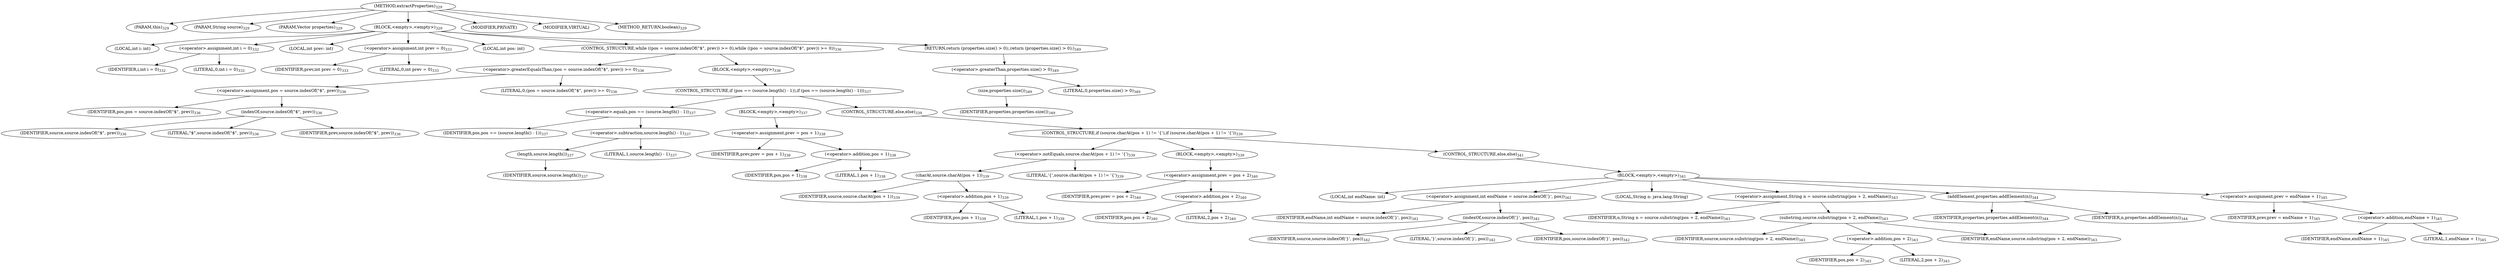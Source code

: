 digraph "extractProperties" {  
"901" [label = <(METHOD,extractProperties)<SUB>329</SUB>> ]
"902" [label = <(PARAM,this)<SUB>329</SUB>> ]
"903" [label = <(PARAM,String source)<SUB>329</SUB>> ]
"904" [label = <(PARAM,Vector properties)<SUB>329</SUB>> ]
"905" [label = <(BLOCK,&lt;empty&gt;,&lt;empty&gt;)<SUB>329</SUB>> ]
"906" [label = <(LOCAL,int i: int)> ]
"907" [label = <(&lt;operator&gt;.assignment,int i = 0)<SUB>332</SUB>> ]
"908" [label = <(IDENTIFIER,i,int i = 0)<SUB>332</SUB>> ]
"909" [label = <(LITERAL,0,int i = 0)<SUB>332</SUB>> ]
"910" [label = <(LOCAL,int prev: int)> ]
"911" [label = <(&lt;operator&gt;.assignment,int prev = 0)<SUB>333</SUB>> ]
"912" [label = <(IDENTIFIER,prev,int prev = 0)<SUB>333</SUB>> ]
"913" [label = <(LITERAL,0,int prev = 0)<SUB>333</SUB>> ]
"914" [label = <(LOCAL,int pos: int)> ]
"915" [label = <(CONTROL_STRUCTURE,while ((pos = source.indexOf(&quot;$&quot;, prev)) &gt;= 0),while ((pos = source.indexOf(&quot;$&quot;, prev)) &gt;= 0))<SUB>336</SUB>> ]
"916" [label = <(&lt;operator&gt;.greaterEqualsThan,(pos = source.indexOf(&quot;$&quot;, prev)) &gt;= 0)<SUB>336</SUB>> ]
"917" [label = <(&lt;operator&gt;.assignment,pos = source.indexOf(&quot;$&quot;, prev))<SUB>336</SUB>> ]
"918" [label = <(IDENTIFIER,pos,pos = source.indexOf(&quot;$&quot;, prev))<SUB>336</SUB>> ]
"919" [label = <(indexOf,source.indexOf(&quot;$&quot;, prev))<SUB>336</SUB>> ]
"920" [label = <(IDENTIFIER,source,source.indexOf(&quot;$&quot;, prev))<SUB>336</SUB>> ]
"921" [label = <(LITERAL,&quot;$&quot;,source.indexOf(&quot;$&quot;, prev))<SUB>336</SUB>> ]
"922" [label = <(IDENTIFIER,prev,source.indexOf(&quot;$&quot;, prev))<SUB>336</SUB>> ]
"923" [label = <(LITERAL,0,(pos = source.indexOf(&quot;$&quot;, prev)) &gt;= 0)<SUB>336</SUB>> ]
"924" [label = <(BLOCK,&lt;empty&gt;,&lt;empty&gt;)<SUB>336</SUB>> ]
"925" [label = <(CONTROL_STRUCTURE,if (pos == (source.length() - 1)),if (pos == (source.length() - 1)))<SUB>337</SUB>> ]
"926" [label = <(&lt;operator&gt;.equals,pos == (source.length() - 1))<SUB>337</SUB>> ]
"927" [label = <(IDENTIFIER,pos,pos == (source.length() - 1))<SUB>337</SUB>> ]
"928" [label = <(&lt;operator&gt;.subtraction,source.length() - 1)<SUB>337</SUB>> ]
"929" [label = <(length,source.length())<SUB>337</SUB>> ]
"930" [label = <(IDENTIFIER,source,source.length())<SUB>337</SUB>> ]
"931" [label = <(LITERAL,1,source.length() - 1)<SUB>337</SUB>> ]
"932" [label = <(BLOCK,&lt;empty&gt;,&lt;empty&gt;)<SUB>337</SUB>> ]
"933" [label = <(&lt;operator&gt;.assignment,prev = pos + 1)<SUB>338</SUB>> ]
"934" [label = <(IDENTIFIER,prev,prev = pos + 1)<SUB>338</SUB>> ]
"935" [label = <(&lt;operator&gt;.addition,pos + 1)<SUB>338</SUB>> ]
"936" [label = <(IDENTIFIER,pos,pos + 1)<SUB>338</SUB>> ]
"937" [label = <(LITERAL,1,pos + 1)<SUB>338</SUB>> ]
"938" [label = <(CONTROL_STRUCTURE,else,else)<SUB>339</SUB>> ]
"939" [label = <(CONTROL_STRUCTURE,if (source.charAt(pos + 1) != '{'),if (source.charAt(pos + 1) != '{'))<SUB>339</SUB>> ]
"940" [label = <(&lt;operator&gt;.notEquals,source.charAt(pos + 1) != '{')<SUB>339</SUB>> ]
"941" [label = <(charAt,source.charAt(pos + 1))<SUB>339</SUB>> ]
"942" [label = <(IDENTIFIER,source,source.charAt(pos + 1))<SUB>339</SUB>> ]
"943" [label = <(&lt;operator&gt;.addition,pos + 1)<SUB>339</SUB>> ]
"944" [label = <(IDENTIFIER,pos,pos + 1)<SUB>339</SUB>> ]
"945" [label = <(LITERAL,1,pos + 1)<SUB>339</SUB>> ]
"946" [label = <(LITERAL,'{',source.charAt(pos + 1) != '{')<SUB>339</SUB>> ]
"947" [label = <(BLOCK,&lt;empty&gt;,&lt;empty&gt;)<SUB>339</SUB>> ]
"948" [label = <(&lt;operator&gt;.assignment,prev = pos + 2)<SUB>340</SUB>> ]
"949" [label = <(IDENTIFIER,prev,prev = pos + 2)<SUB>340</SUB>> ]
"950" [label = <(&lt;operator&gt;.addition,pos + 2)<SUB>340</SUB>> ]
"951" [label = <(IDENTIFIER,pos,pos + 2)<SUB>340</SUB>> ]
"952" [label = <(LITERAL,2,pos + 2)<SUB>340</SUB>> ]
"953" [label = <(CONTROL_STRUCTURE,else,else)<SUB>341</SUB>> ]
"954" [label = <(BLOCK,&lt;empty&gt;,&lt;empty&gt;)<SUB>341</SUB>> ]
"955" [label = <(LOCAL,int endName: int)> ]
"956" [label = <(&lt;operator&gt;.assignment,int endName = source.indexOf('}', pos))<SUB>342</SUB>> ]
"957" [label = <(IDENTIFIER,endName,int endName = source.indexOf('}', pos))<SUB>342</SUB>> ]
"958" [label = <(indexOf,source.indexOf('}', pos))<SUB>342</SUB>> ]
"959" [label = <(IDENTIFIER,source,source.indexOf('}', pos))<SUB>342</SUB>> ]
"960" [label = <(LITERAL,'}',source.indexOf('}', pos))<SUB>342</SUB>> ]
"961" [label = <(IDENTIFIER,pos,source.indexOf('}', pos))<SUB>342</SUB>> ]
"962" [label = <(LOCAL,String n: java.lang.String)> ]
"963" [label = <(&lt;operator&gt;.assignment,String n = source.substring(pos + 2, endName))<SUB>343</SUB>> ]
"964" [label = <(IDENTIFIER,n,String n = source.substring(pos + 2, endName))<SUB>343</SUB>> ]
"965" [label = <(substring,source.substring(pos + 2, endName))<SUB>343</SUB>> ]
"966" [label = <(IDENTIFIER,source,source.substring(pos + 2, endName))<SUB>343</SUB>> ]
"967" [label = <(&lt;operator&gt;.addition,pos + 2)<SUB>343</SUB>> ]
"968" [label = <(IDENTIFIER,pos,pos + 2)<SUB>343</SUB>> ]
"969" [label = <(LITERAL,2,pos + 2)<SUB>343</SUB>> ]
"970" [label = <(IDENTIFIER,endName,source.substring(pos + 2, endName))<SUB>343</SUB>> ]
"971" [label = <(addElement,properties.addElement(n))<SUB>344</SUB>> ]
"972" [label = <(IDENTIFIER,properties,properties.addElement(n))<SUB>344</SUB>> ]
"973" [label = <(IDENTIFIER,n,properties.addElement(n))<SUB>344</SUB>> ]
"974" [label = <(&lt;operator&gt;.assignment,prev = endName + 1)<SUB>345</SUB>> ]
"975" [label = <(IDENTIFIER,prev,prev = endName + 1)<SUB>345</SUB>> ]
"976" [label = <(&lt;operator&gt;.addition,endName + 1)<SUB>345</SUB>> ]
"977" [label = <(IDENTIFIER,endName,endName + 1)<SUB>345</SUB>> ]
"978" [label = <(LITERAL,1,endName + 1)<SUB>345</SUB>> ]
"979" [label = <(RETURN,return (properties.size() &gt; 0);,return (properties.size() &gt; 0);)<SUB>349</SUB>> ]
"980" [label = <(&lt;operator&gt;.greaterThan,properties.size() &gt; 0)<SUB>349</SUB>> ]
"981" [label = <(size,properties.size())<SUB>349</SUB>> ]
"982" [label = <(IDENTIFIER,properties,properties.size())<SUB>349</SUB>> ]
"983" [label = <(LITERAL,0,properties.size() &gt; 0)<SUB>349</SUB>> ]
"984" [label = <(MODIFIER,PRIVATE)> ]
"985" [label = <(MODIFIER,VIRTUAL)> ]
"986" [label = <(METHOD_RETURN,boolean)<SUB>329</SUB>> ]
  "901" -> "902" 
  "901" -> "903" 
  "901" -> "904" 
  "901" -> "905" 
  "901" -> "984" 
  "901" -> "985" 
  "901" -> "986" 
  "905" -> "906" 
  "905" -> "907" 
  "905" -> "910" 
  "905" -> "911" 
  "905" -> "914" 
  "905" -> "915" 
  "905" -> "979" 
  "907" -> "908" 
  "907" -> "909" 
  "911" -> "912" 
  "911" -> "913" 
  "915" -> "916" 
  "915" -> "924" 
  "916" -> "917" 
  "916" -> "923" 
  "917" -> "918" 
  "917" -> "919" 
  "919" -> "920" 
  "919" -> "921" 
  "919" -> "922" 
  "924" -> "925" 
  "925" -> "926" 
  "925" -> "932" 
  "925" -> "938" 
  "926" -> "927" 
  "926" -> "928" 
  "928" -> "929" 
  "928" -> "931" 
  "929" -> "930" 
  "932" -> "933" 
  "933" -> "934" 
  "933" -> "935" 
  "935" -> "936" 
  "935" -> "937" 
  "938" -> "939" 
  "939" -> "940" 
  "939" -> "947" 
  "939" -> "953" 
  "940" -> "941" 
  "940" -> "946" 
  "941" -> "942" 
  "941" -> "943" 
  "943" -> "944" 
  "943" -> "945" 
  "947" -> "948" 
  "948" -> "949" 
  "948" -> "950" 
  "950" -> "951" 
  "950" -> "952" 
  "953" -> "954" 
  "954" -> "955" 
  "954" -> "956" 
  "954" -> "962" 
  "954" -> "963" 
  "954" -> "971" 
  "954" -> "974" 
  "956" -> "957" 
  "956" -> "958" 
  "958" -> "959" 
  "958" -> "960" 
  "958" -> "961" 
  "963" -> "964" 
  "963" -> "965" 
  "965" -> "966" 
  "965" -> "967" 
  "965" -> "970" 
  "967" -> "968" 
  "967" -> "969" 
  "971" -> "972" 
  "971" -> "973" 
  "974" -> "975" 
  "974" -> "976" 
  "976" -> "977" 
  "976" -> "978" 
  "979" -> "980" 
  "980" -> "981" 
  "980" -> "983" 
  "981" -> "982" 
}
